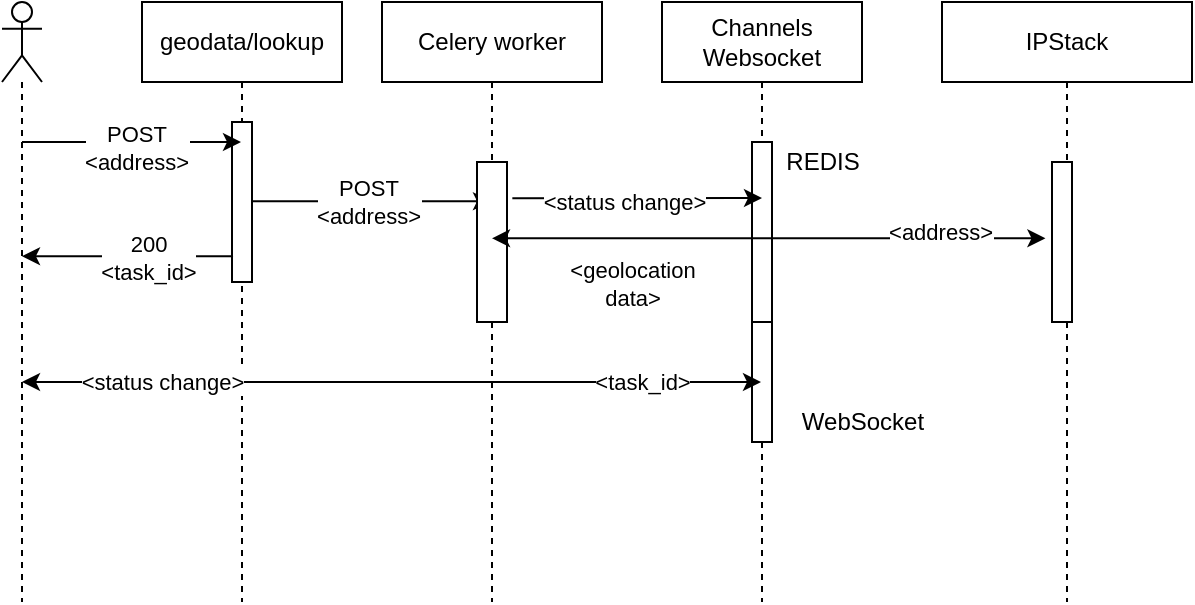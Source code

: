 <mxfile version="17.2.4" type="device"><diagram id="HUmxe9L4jOAdNqc5EV0j" name="Page-1"><mxGraphModel dx="760" dy="597" grid="1" gridSize="10" guides="1" tooltips="1" connect="1" arrows="1" fold="1" page="1" pageScale="1" pageWidth="827" pageHeight="1169" math="0" shadow="0"><root><mxCell id="0"/><mxCell id="1" parent="0"/><mxCell id="QRoseE2KbWCvvn4R_Dpz-4" value="" style="shape=umlLifeline;participant=umlActor;perimeter=lifelinePerimeter;whiteSpace=wrap;html=1;container=1;collapsible=0;recursiveResize=0;verticalAlign=top;spacingTop=36;outlineConnect=0;" parent="1" vertex="1"><mxGeometry width="20" height="300" as="geometry"/></mxCell><mxCell id="QRoseE2KbWCvvn4R_Dpz-5" value="geodata/lookup" style="shape=umlLifeline;perimeter=lifelinePerimeter;whiteSpace=wrap;html=1;container=1;collapsible=0;recursiveResize=0;outlineConnect=0;" parent="1" vertex="1"><mxGeometry x="70" width="100" height="300" as="geometry"/></mxCell><mxCell id="QRoseE2KbWCvvn4R_Dpz-9" value="" style="html=1;points=[];perimeter=orthogonalPerimeter;horizontal=0;align=left;verticalAlign=top;" parent="QRoseE2KbWCvvn4R_Dpz-5" vertex="1"><mxGeometry x="45" y="60" width="10" height="80" as="geometry"/></mxCell><mxCell id="r4cq722zmFoU5iKyD6Vl-11" value="" style="endArrow=classic;html=1;rounded=0;" edge="1" parent="QRoseE2KbWCvvn4R_Dpz-5" target="r4cq722zmFoU5iKyD6Vl-6"><mxGeometry width="50" height="50" relative="1" as="geometry"><mxPoint x="75" y="99.66" as="sourcePoint"/><mxPoint x="134.5" y="99.66" as="targetPoint"/><Array as="points"><mxPoint x="55" y="99.66"/><mxPoint x="75" y="99.66"/></Array></mxGeometry></mxCell><mxCell id="r4cq722zmFoU5iKyD6Vl-12" value="POST&lt;br&gt;&amp;lt;address&amp;gt;" style="edgeLabel;html=1;align=center;verticalAlign=middle;resizable=0;points=[];" vertex="1" connectable="0" parent="r4cq722zmFoU5iKyD6Vl-11"><mxGeometry x="0.171" y="-3" relative="1" as="geometry"><mxPoint x="-4" y="-3" as="offset"/></mxGeometry></mxCell><mxCell id="r4cq722zmFoU5iKyD6Vl-1" value="" style="endArrow=classic;html=1;rounded=0;" edge="1" parent="1" target="QRoseE2KbWCvvn4R_Dpz-5"><mxGeometry width="50" height="50" relative="1" as="geometry"><mxPoint x="30" y="70" as="sourcePoint"/><mxPoint x="310" y="270" as="targetPoint"/><Array as="points"><mxPoint x="10" y="70"/><mxPoint x="30" y="70"/></Array></mxGeometry></mxCell><mxCell id="r4cq722zmFoU5iKyD6Vl-3" value="POST&lt;br&gt;&amp;lt;address&amp;gt;" style="edgeLabel;html=1;align=center;verticalAlign=middle;resizable=0;points=[];" vertex="1" connectable="0" parent="r4cq722zmFoU5iKyD6Vl-1"><mxGeometry x="0.171" y="-3" relative="1" as="geometry"><mxPoint x="1" as="offset"/></mxGeometry></mxCell><mxCell id="r4cq722zmFoU5iKyD6Vl-4" value="" style="endArrow=classic;html=1;rounded=0;exitX=0.052;exitY=0.839;exitDx=0;exitDy=0;exitPerimeter=0;" edge="1" parent="1" source="QRoseE2KbWCvvn4R_Dpz-9" target="QRoseE2KbWCvvn4R_Dpz-4"><mxGeometry width="50" height="50" relative="1" as="geometry"><mxPoint x="260" y="310" as="sourcePoint"/><mxPoint x="310" y="260" as="targetPoint"/></mxGeometry></mxCell><mxCell id="r4cq722zmFoU5iKyD6Vl-5" value="200&lt;br&gt;&amp;lt;task_id&amp;gt;" style="edgeLabel;html=1;align=center;verticalAlign=middle;resizable=0;points=[];" vertex="1" connectable="0" parent="r4cq722zmFoU5iKyD6Vl-4"><mxGeometry x="-0.508" y="1" relative="1" as="geometry"><mxPoint x="-17" as="offset"/></mxGeometry></mxCell><mxCell id="r4cq722zmFoU5iKyD6Vl-6" value="Celery worker" style="shape=umlLifeline;perimeter=lifelinePerimeter;whiteSpace=wrap;html=1;container=1;collapsible=0;recursiveResize=0;outlineConnect=0;" vertex="1" parent="1"><mxGeometry x="190" width="110.002" height="300" as="geometry"/></mxCell><mxCell id="r4cq722zmFoU5iKyD6Vl-7" value="" style="html=1;points=[];perimeter=orthogonalPerimeter;horizontal=0;align=left;verticalAlign=top;" vertex="1" parent="r4cq722zmFoU5iKyD6Vl-6"><mxGeometry x="47.5" y="80" width="15" height="80" as="geometry"/></mxCell><mxCell id="r4cq722zmFoU5iKyD6Vl-8" value="Channels&lt;br&gt;Websocket" style="shape=umlLifeline;perimeter=lifelinePerimeter;whiteSpace=wrap;html=1;container=1;collapsible=0;recursiveResize=0;outlineConnect=0;" vertex="1" parent="1"><mxGeometry x="330" width="100" height="300" as="geometry"/></mxCell><mxCell id="r4cq722zmFoU5iKyD6Vl-9" value="" style="html=1;points=[];perimeter=orthogonalPerimeter;horizontal=0;align=left;verticalAlign=top;" vertex="1" parent="r4cq722zmFoU5iKyD6Vl-8"><mxGeometry x="45" y="160" width="10" height="60" as="geometry"/></mxCell><mxCell id="r4cq722zmFoU5iKyD6Vl-25" value="" style="html=1;points=[];perimeter=orthogonalPerimeter;horizontal=0;align=left;verticalAlign=top;" vertex="1" parent="r4cq722zmFoU5iKyD6Vl-8"><mxGeometry x="45" y="70" width="10" height="90" as="geometry"/></mxCell><mxCell id="r4cq722zmFoU5iKyD6Vl-27" value="REDIS" style="text;html=1;align=center;verticalAlign=middle;resizable=0;points=[];autosize=1;strokeColor=none;fillColor=none;" vertex="1" parent="r4cq722zmFoU5iKyD6Vl-8"><mxGeometry x="55" y="70" width="50" height="20" as="geometry"/></mxCell><mxCell id="r4cq722zmFoU5iKyD6Vl-13" value="IPStack" style="shape=umlLifeline;perimeter=lifelinePerimeter;whiteSpace=wrap;html=1;container=1;collapsible=0;recursiveResize=0;outlineConnect=0;" vertex="1" parent="1"><mxGeometry x="470" width="125" height="300" as="geometry"/></mxCell><mxCell id="r4cq722zmFoU5iKyD6Vl-14" value="" style="html=1;points=[];perimeter=orthogonalPerimeter;horizontal=0;align=left;verticalAlign=top;" vertex="1" parent="r4cq722zmFoU5iKyD6Vl-13"><mxGeometry x="55" y="80" width="10" height="80" as="geometry"/></mxCell><mxCell id="r4cq722zmFoU5iKyD6Vl-15" value="" style="endArrow=classic;startArrow=classic;html=1;rounded=0;entryX=-0.328;entryY=0.477;entryDx=0;entryDy=0;entryPerimeter=0;" edge="1" parent="1" source="r4cq722zmFoU5iKyD6Vl-6" target="r4cq722zmFoU5iKyD6Vl-14"><mxGeometry width="50" height="50" relative="1" as="geometry"><mxPoint x="310" y="170" as="sourcePoint"/><mxPoint x="310" y="260" as="targetPoint"/></mxGeometry></mxCell><mxCell id="r4cq722zmFoU5iKyD6Vl-16" value="&amp;lt;address&amp;gt;&lt;br&gt;" style="edgeLabel;html=1;align=center;verticalAlign=middle;resizable=0;points=[];" vertex="1" connectable="0" parent="r4cq722zmFoU5iKyD6Vl-15"><mxGeometry x="-0.564" y="3" relative="1" as="geometry"><mxPoint x="163" as="offset"/></mxGeometry></mxCell><mxCell id="r4cq722zmFoU5iKyD6Vl-17" value="&amp;lt;geolocation&lt;br&gt;data&amp;gt;" style="edgeLabel;html=1;align=center;verticalAlign=middle;resizable=0;points=[];" vertex="1" connectable="0" parent="1"><mxGeometry x="330.002" y="140.0" as="geometry"><mxPoint x="-15" y="1" as="offset"/></mxGeometry></mxCell><mxCell id="r4cq722zmFoU5iKyD6Vl-18" value="" style="endArrow=classic;html=1;rounded=0;exitX=1.178;exitY=0.227;exitDx=0;exitDy=0;exitPerimeter=0;" edge="1" parent="1" source="r4cq722zmFoU5iKyD6Vl-7" target="r4cq722zmFoU5iKyD6Vl-8"><mxGeometry width="50" height="50" relative="1" as="geometry"><mxPoint x="290" y="330" as="sourcePoint"/><mxPoint x="340" y="280" as="targetPoint"/><Array as="points"><mxPoint x="380" y="98"/></Array></mxGeometry></mxCell><mxCell id="r4cq722zmFoU5iKyD6Vl-19" value="&amp;lt;status change&amp;gt;" style="edgeLabel;html=1;align=center;verticalAlign=middle;resizable=0;points=[];" vertex="1" connectable="0" parent="r4cq722zmFoU5iKyD6Vl-18"><mxGeometry x="0.277" relative="1" as="geometry"><mxPoint x="-24" y="2" as="offset"/></mxGeometry></mxCell><mxCell id="r4cq722zmFoU5iKyD6Vl-20" value="" style="endArrow=classic;startArrow=classic;html=1;rounded=0;" edge="1" parent="1" source="QRoseE2KbWCvvn4R_Dpz-4" target="r4cq722zmFoU5iKyD6Vl-8"><mxGeometry width="50" height="50" relative="1" as="geometry"><mxPoint x="30" y="180" as="sourcePoint"/><mxPoint x="340" y="280" as="targetPoint"/><Array as="points"><mxPoint x="320" y="190"/></Array></mxGeometry></mxCell><mxCell id="r4cq722zmFoU5iKyD6Vl-28" value="&amp;lt;status change&amp;gt;" style="edgeLabel;html=1;align=center;verticalAlign=middle;resizable=0;points=[];" vertex="1" connectable="0" parent="1"><mxGeometry x="80.0" y="189.997" as="geometry"/></mxCell><mxCell id="r4cq722zmFoU5iKyD6Vl-29" value="&amp;lt;task_id&amp;gt;" style="edgeLabel;html=1;align=center;verticalAlign=middle;resizable=0;points=[];" vertex="1" connectable="0" parent="1"><mxGeometry x="320.003" y="190" as="geometry"/></mxCell><mxCell id="r4cq722zmFoU5iKyD6Vl-21" value="WebSocket" style="text;html=1;align=center;verticalAlign=middle;resizable=0;points=[];autosize=1;strokeColor=none;fillColor=none;" vertex="1" parent="1"><mxGeometry x="390" y="200" width="80" height="20" as="geometry"/></mxCell></root></mxGraphModel></diagram></mxfile>